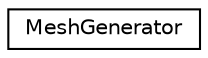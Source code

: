 digraph "Graphical Class Hierarchy"
{
  edge [fontname="Helvetica",fontsize="10",labelfontname="Helvetica",labelfontsize="10"];
  node [fontname="Helvetica",fontsize="10",shape=record];
  rankdir="LR";
  Node1 [label="MeshGenerator",height=0.2,width=0.4,color="black", fillcolor="white", style="filled",URL="$class_mesh_generator.html"];
}
